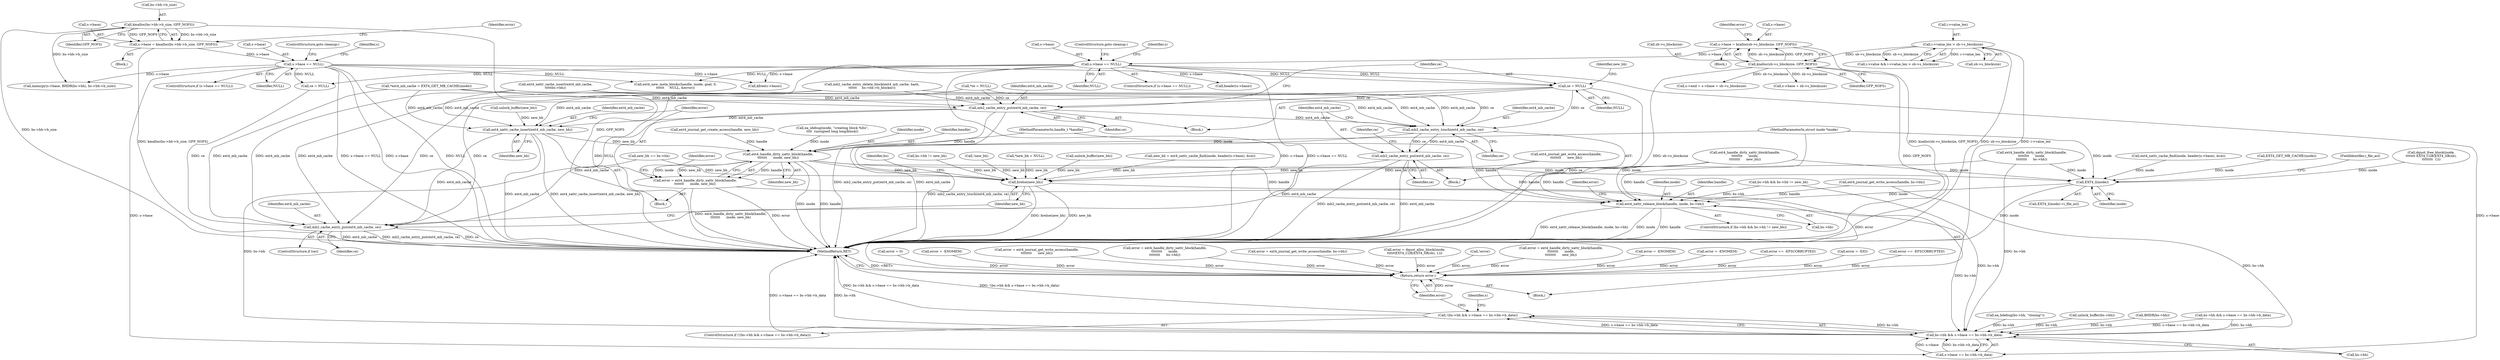 digraph "0_linux_82939d7999dfc1f1998c4b1c12e2f19edbdff272_3@pointer" {
"1000563" [label="(Call,ce = NULL)"];
"1000393" [label="(Call,s->base == NULL)"];
"1000379" [label="(Call,s->base = kzalloc(sb->s_blocksize, GFP_NOFS))"];
"1000383" [label="(Call,kzalloc(sb->s_blocksize, GFP_NOFS))"];
"1000153" [label="(Call,i->value_len > sb->s_blocksize)"];
"1000315" [label="(Call,s->base == NULL)"];
"1000299" [label="(Call,s->base = kmalloc(bs->bh->b_size, GFP_NOFS))"];
"1000303" [label="(Call,kmalloc(bs->bh->b_size, GFP_NOFS))"];
"1000560" [label="(Call,mb2_cache_entry_put(ext4_mb_cache, ce))"];
"1000596" [label="(Call,mb2_cache_entry_touch(ext4_mb_cache, ce))"];
"1000599" [label="(Call,mb2_cache_entry_put(ext4_mb_cache, ce))"];
"1000782" [label="(Call,mb2_cache_entry_put(ext4_mb_cache, ce))"];
"1000737" [label="(Call,ext4_xattr_cache_insert(ext4_mb_cache, new_bh))"];
"1000742" [label="(Call,ext4_handle_dirty_xattr_block(handle,\n\t\t\t\t\t\t\t      inode, new_bh))"];
"1000740" [label="(Call,error = ext4_handle_dirty_xattr_block(handle,\n\t\t\t\t\t\t\t      inode, new_bh))"];
"1000806" [label="(Return,return error;)"];
"1000751" [label="(Call,EXT4_I(inode))"];
"1000770" [label="(Call,ext4_xattr_release_block(handle, inode, bs->bh))"];
"1000789" [label="(Call,bs->bh && s->base == bs->bh->b_data)"];
"1000788" [label="(Call,!(bs->bh && s->base == bs->bh->b_data))"];
"1000785" [label="(Call,brelse(new_bh))"];
"1000600" [label="(Identifier,ext4_mb_cache)"];
"1000739" [label="(Identifier,new_bh)"];
"1000791" [label="(Identifier,bs)"];
"1000765" [label="(Call,bs->bh != new_bh)"];
"1000744" [label="(Identifier,inode)"];
"1000315" [label="(Call,s->base == NULL)"];
"1000316" [label="(Call,s->base)"];
"1000387" [label="(Identifier,GFP_NOFS)"];
"1000785" [label="(Call,brelse(new_bh))"];
"1000465" [label="(Call,error == -EFSCORRUPTED)"];
"1000294" [label="(Call,ea_bdebug(bs->bh, \"cloning\"))"];
"1000320" [label="(ControlStructure,goto cleanup;)"];
"1000562" [label="(Identifier,ce)"];
"1000397" [label="(Identifier,NULL)"];
"1000509" [label="(Call,new_bh == bs->bh)"];
"1000793" [label="(Call,s->base == bs->bh->b_data)"];
"1000497" [label="(Call,ext4_xattr_cache_find(inode, header(s->base), &ce))"];
"1000782" [label="(Call,mb2_cache_entry_put(ext4_mb_cache, ce))"];
"1000788" [label="(Call,!(bs->bh && s->base == bs->bh->b_data))"];
"1000770" [label="(Call,ext4_xattr_release_block(handle, inode, bs->bh))"];
"1000535" [label="(Call,ext4_journal_get_write_access(handle,\n\t\t\t\t\t\t\t\t      new_bh))"];
"1000602" [label="(Call,ce = NULL)"];
"1000784" [label="(Identifier,ce)"];
"1000807" [label="(Identifier,error)"];
"1000392" [label="(ControlStructure,if (s->base == NULL))"];
"1000690" [label="(Call,!new_bh)"];
"1000384" [label="(Call,sb->s_blocksize)"];
"1000718" [label="(Call,error = -EIO)"];
"1000114" [label="(MethodParameterIn,struct inode *inode)"];
"1000743" [label="(Identifier,handle)"];
"1000157" [label="(Call,sb->s_blocksize)"];
"1000741" [label="(Identifier,error)"];
"1000300" [label="(Call,s->base)"];
"1000154" [label="(Call,i->value_len)"];
"1000254" [label="(Call,error == -EFSCORRUPTED)"];
"1000751" [label="(Call,EXT4_I(inode))"];
"1000783" [label="(Identifier,ext4_mb_cache)"];
"1000735" [label="(Call,unlock_buffer(new_bh))"];
"1000773" [label="(Call,bs->bh)"];
"1000589" [label="(Call,ext4_handle_dirty_xattr_block(handle,\n\t\t\t\t\t\t\t\t      inode,\n\t\t\t\t\t\t\t\t      new_bh))"];
"1000401" [label="(Call,header(s->base))"];
"1000321" [label="(Call,memcpy(s->base, BHDR(bs->bh), bs->bh->b_size))"];
"1000565" [label="(Identifier,NULL)"];
"1000747" [label="(Identifier,error)"];
"1000657" [label="(Call,ext4_new_meta_blocks(handle, inode, goal, 0,\n\t\t\t\t\t\t     NULL, &error))"];
"1000789" [label="(Call,bs->bh && s->base == bs->bh->b_data)"];
"1000561" [label="(Identifier,ext4_mb_cache)"];
"1000599" [label="(Call,mb2_cache_entry_put(ext4_mb_cache, ce))"];
"1000761" [label="(Call,bs->bh && bs->bh != new_bh)"];
"1000113" [label="(MethodParameterIn,handle_t *handle)"];
"1000737" [label="(Call,ext4_xattr_cache_insert(ext4_mb_cache, new_bh))"];
"1000323" [label="(Identifier,s)"];
"1000560" [label="(Call,mb2_cache_entry_put(ext4_mb_cache, ce))"];
"1000299" [label="(Call,s->base = kmalloc(bs->bh->b_size, GFP_NOFS))"];
"1000806" [label="(Return,return error;)"];
"1000383" [label="(Call,kzalloc(sb->s_blocksize, GFP_NOFS))"];
"1000776" [label="(Call,error = 0)"];
"1000153" [label="(Call,i->value_len > sb->s_blocksize)"];
"1000802" [label="(Call,kfree(s->base))"];
"1000745" [label="(Identifier,new_bh)"];
"1000597" [label="(Identifier,ext4_mb_cache)"];
"1000146" [label="(Call,EXT4_GET_MB_CACHE(inode))"];
"1000786" [label="(Identifier,new_bh)"];
"1000567" [label="(Identifier,new_bh)"];
"1000393" [label="(Call,s->base == NULL)"];
"1000710" [label="(Call,ext4_journal_get_create_access(handle, new_bh))"];
"1000601" [label="(Identifier,ce)"];
"1000780" [label="(ControlStructure,if (ce))"];
"1000787" [label="(ControlStructure,if (!(bs->bh && s->base == bs->bh->b_data)))"];
"1000314" [label="(ControlStructure,if (s->base == NULL))"];
"1000677" [label="(Call,ea_idebug(inode, \"creating block %llu\",\n\t\t\t\t  (unsigned long long)block))"];
"1000753" [label="(FieldIdentifier,i_file_acl)"];
"1000693" [label="(Call,error = -ENOMEM)"];
"1000379" [label="(Call,s->base = kzalloc(sb->s_blocksize, GFP_NOFS))"];
"1000738" [label="(Identifier,ext4_mb_cache)"];
"1000552" [label="(Call,dquot_free_block(inode,\n\t\t\t\t\t\t\t EXT4_C2B(EXT4_SB(sb),\n\t\t\t\t\t\t\t\t  1)))"];
"1000533" [label="(Call,error = ext4_journal_get_write_access(handle,\n\t\t\t\t\t\t\t\t      new_bh))"];
"1000249" [label="(Call,unlock_buffer(bs->bh))"];
"1000325" [label="(Call,BHDR(bs->bh))"];
"1000389" [label="(Identifier,error)"];
"1000750" [label="(Call,EXT4_I(inode)->i_file_acl)"];
"1000825" [label="(MethodReturn,RET)"];
"1000549" [label="(Block,)"];
"1000563" [label="(Call,ce = NULL)"];
"1000262" [label="(Call,error = ext4_handle_dirty_xattr_block(handle,\n\t\t\t\t\t\t\t\t      inode,\n\t\t\t\t\t\t\t\t      bs->bh))"];
"1000740" [label="(Call,error = ext4_handle_dirty_xattr_block(handle,\n\t\t\t\t\t\t\t      inode, new_bh))"];
"1000244" [label="(Call,ext4_xattr_cache_insert(ext4_mb_cache,\n\t\t\t\t\tbs->bh))"];
"1000125" [label="(Call,*new_bh = NULL)"];
"1000173" [label="(Call,error = ext4_journal_get_write_access(handle, bs->bh))"];
"1000752" [label="(Identifier,inode)"];
"1000716" [label="(Call,unlock_buffer(new_bh))"];
"1000634" [label="(Block,)"];
"1000777" [label="(Identifier,error)"];
"1000507" [label="(Block,)"];
"1000319" [label="(Identifier,NULL)"];
"1000564" [label="(Identifier,ce)"];
"1000495" [label="(Call,new_bh = ext4_xattr_cache_find(inode, header(s->base), &ce))"];
"1000519" [label="(Call,error = dquot_alloc_block(inode,\n\t\t\t\t\t\tEXT4_C2B(EXT4_SB(sb), 1)))"];
"1000403" [label="(Identifier,s)"];
"1000598" [label="(Identifier,ce)"];
"1000260" [label="(Call,!error)"];
"1000448" [label="(Call,s->end = s->base + sb->s_blocksize)"];
"1000587" [label="(Call,error = ext4_handle_dirty_xattr_block(handle,\n\t\t\t\t\t\t\t\t      inode,\n\t\t\t\t\t\t\t\t      new_bh))"];
"1000309" [label="(Identifier,GFP_NOFS)"];
"1000380" [label="(Call,s->base)"];
"1000175" [label="(Call,ext4_journal_get_write_access(handle, bs->bh))"];
"1000208" [label="(Call,mb2_cache_entry_delete_block(ext4_mb_cache, hash,\n\t\t\t\t\t\t     bs->bh->b_blocknr))"];
"1000772" [label="(Identifier,inode)"];
"1000275" [label="(Block,)"];
"1000149" [label="(Call,i->value && i->value_len > sb->s_blocksize)"];
"1000603" [label="(Identifier,ce)"];
"1000117" [label="(Block,)"];
"1000394" [label="(Call,s->base)"];
"1000804" [label="(Identifier,s)"];
"1000398" [label="(ControlStructure,goto cleanup;)"];
"1000311" [label="(Identifier,error)"];
"1000378" [label="(Block,)"];
"1000607" [label="(Call,bs->bh && s->base == bs->bh->b_data)"];
"1000388" [label="(Call,error = -ENOMEM)"];
"1000144" [label="(Call,*ext4_mb_cache = EXT4_GET_MB_CACHE(inode))"];
"1000790" [label="(Call,bs->bh)"];
"1000596" [label="(Call,mb2_cache_entry_touch(ext4_mb_cache, ce))"];
"1000264" [label="(Call,ext4_handle_dirty_xattr_block(handle,\n\t\t\t\t\t\t\t\t      inode,\n\t\t\t\t\t\t\t\t      bs->bh))"];
"1000760" [label="(ControlStructure,if (bs->bh && bs->bh != new_bh))"];
"1000310" [label="(Call,error = -ENOMEM)"];
"1000303" [label="(Call,kmalloc(bs->bh->b_size, GFP_NOFS))"];
"1000304" [label="(Call,bs->bh->b_size)"];
"1000742" [label="(Call,ext4_handle_dirty_xattr_block(handle,\n\t\t\t\t\t\t\t      inode, new_bh))"];
"1000136" [label="(Call,*ce = NULL)"];
"1000771" [label="(Identifier,handle)"];
"1000452" [label="(Call,s->base + sb->s_blocksize)"];
"1000563" -> "1000549"  [label="AST: "];
"1000563" -> "1000565"  [label="CFG: "];
"1000564" -> "1000563"  [label="AST: "];
"1000565" -> "1000563"  [label="AST: "];
"1000567" -> "1000563"  [label="CFG: "];
"1000563" -> "1000825"  [label="DDG: ce"];
"1000563" -> "1000560"  [label="DDG: ce"];
"1000393" -> "1000563"  [label="DDG: NULL"];
"1000315" -> "1000563"  [label="DDG: NULL"];
"1000563" -> "1000596"  [label="DDG: ce"];
"1000563" -> "1000782"  [label="DDG: ce"];
"1000393" -> "1000392"  [label="AST: "];
"1000393" -> "1000397"  [label="CFG: "];
"1000394" -> "1000393"  [label="AST: "];
"1000397" -> "1000393"  [label="AST: "];
"1000398" -> "1000393"  [label="CFG: "];
"1000403" -> "1000393"  [label="CFG: "];
"1000393" -> "1000825"  [label="DDG: NULL"];
"1000393" -> "1000825"  [label="DDG: s->base"];
"1000393" -> "1000825"  [label="DDG: s->base == NULL"];
"1000379" -> "1000393"  [label="DDG: s->base"];
"1000393" -> "1000401"  [label="DDG: s->base"];
"1000393" -> "1000602"  [label="DDG: NULL"];
"1000393" -> "1000657"  [label="DDG: NULL"];
"1000393" -> "1000793"  [label="DDG: s->base"];
"1000393" -> "1000802"  [label="DDG: s->base"];
"1000379" -> "1000378"  [label="AST: "];
"1000379" -> "1000383"  [label="CFG: "];
"1000380" -> "1000379"  [label="AST: "];
"1000383" -> "1000379"  [label="AST: "];
"1000389" -> "1000379"  [label="CFG: "];
"1000379" -> "1000825"  [label="DDG: kzalloc(sb->s_blocksize, GFP_NOFS)"];
"1000383" -> "1000379"  [label="DDG: sb->s_blocksize"];
"1000383" -> "1000379"  [label="DDG: GFP_NOFS"];
"1000383" -> "1000387"  [label="CFG: "];
"1000384" -> "1000383"  [label="AST: "];
"1000387" -> "1000383"  [label="AST: "];
"1000383" -> "1000825"  [label="DDG: sb->s_blocksize"];
"1000383" -> "1000825"  [label="DDG: GFP_NOFS"];
"1000153" -> "1000383"  [label="DDG: sb->s_blocksize"];
"1000383" -> "1000448"  [label="DDG: sb->s_blocksize"];
"1000383" -> "1000452"  [label="DDG: sb->s_blocksize"];
"1000153" -> "1000149"  [label="AST: "];
"1000153" -> "1000157"  [label="CFG: "];
"1000154" -> "1000153"  [label="AST: "];
"1000157" -> "1000153"  [label="AST: "];
"1000149" -> "1000153"  [label="CFG: "];
"1000153" -> "1000825"  [label="DDG: sb->s_blocksize"];
"1000153" -> "1000825"  [label="DDG: i->value_len"];
"1000153" -> "1000149"  [label="DDG: i->value_len"];
"1000153" -> "1000149"  [label="DDG: sb->s_blocksize"];
"1000315" -> "1000314"  [label="AST: "];
"1000315" -> "1000319"  [label="CFG: "];
"1000316" -> "1000315"  [label="AST: "];
"1000319" -> "1000315"  [label="AST: "];
"1000320" -> "1000315"  [label="CFG: "];
"1000323" -> "1000315"  [label="CFG: "];
"1000315" -> "1000825"  [label="DDG: s->base == NULL"];
"1000315" -> "1000825"  [label="DDG: s->base"];
"1000315" -> "1000825"  [label="DDG: NULL"];
"1000299" -> "1000315"  [label="DDG: s->base"];
"1000315" -> "1000321"  [label="DDG: s->base"];
"1000315" -> "1000602"  [label="DDG: NULL"];
"1000315" -> "1000657"  [label="DDG: NULL"];
"1000315" -> "1000793"  [label="DDG: s->base"];
"1000315" -> "1000802"  [label="DDG: s->base"];
"1000299" -> "1000275"  [label="AST: "];
"1000299" -> "1000303"  [label="CFG: "];
"1000300" -> "1000299"  [label="AST: "];
"1000303" -> "1000299"  [label="AST: "];
"1000311" -> "1000299"  [label="CFG: "];
"1000299" -> "1000825"  [label="DDG: kmalloc(bs->bh->b_size, GFP_NOFS)"];
"1000303" -> "1000299"  [label="DDG: bs->bh->b_size"];
"1000303" -> "1000299"  [label="DDG: GFP_NOFS"];
"1000303" -> "1000309"  [label="CFG: "];
"1000304" -> "1000303"  [label="AST: "];
"1000309" -> "1000303"  [label="AST: "];
"1000303" -> "1000825"  [label="DDG: GFP_NOFS"];
"1000303" -> "1000825"  [label="DDG: bs->bh->b_size"];
"1000303" -> "1000321"  [label="DDG: bs->bh->b_size"];
"1000560" -> "1000549"  [label="AST: "];
"1000560" -> "1000562"  [label="CFG: "];
"1000561" -> "1000560"  [label="AST: "];
"1000562" -> "1000560"  [label="AST: "];
"1000564" -> "1000560"  [label="CFG: "];
"1000560" -> "1000825"  [label="DDG: mb2_cache_entry_put(ext4_mb_cache, ce)"];
"1000560" -> "1000825"  [label="DDG: ext4_mb_cache"];
"1000208" -> "1000560"  [label="DDG: ext4_mb_cache"];
"1000144" -> "1000560"  [label="DDG: ext4_mb_cache"];
"1000244" -> "1000560"  [label="DDG: ext4_mb_cache"];
"1000136" -> "1000560"  [label="DDG: ce"];
"1000560" -> "1000596"  [label="DDG: ext4_mb_cache"];
"1000560" -> "1000737"  [label="DDG: ext4_mb_cache"];
"1000560" -> "1000782"  [label="DDG: ext4_mb_cache"];
"1000596" -> "1000507"  [label="AST: "];
"1000596" -> "1000598"  [label="CFG: "];
"1000597" -> "1000596"  [label="AST: "];
"1000598" -> "1000596"  [label="AST: "];
"1000600" -> "1000596"  [label="CFG: "];
"1000596" -> "1000825"  [label="DDG: mb2_cache_entry_touch(ext4_mb_cache, ce)"];
"1000208" -> "1000596"  [label="DDG: ext4_mb_cache"];
"1000144" -> "1000596"  [label="DDG: ext4_mb_cache"];
"1000244" -> "1000596"  [label="DDG: ext4_mb_cache"];
"1000136" -> "1000596"  [label="DDG: ce"];
"1000596" -> "1000599"  [label="DDG: ext4_mb_cache"];
"1000596" -> "1000599"  [label="DDG: ce"];
"1000599" -> "1000507"  [label="AST: "];
"1000599" -> "1000601"  [label="CFG: "];
"1000600" -> "1000599"  [label="AST: "];
"1000601" -> "1000599"  [label="AST: "];
"1000603" -> "1000599"  [label="CFG: "];
"1000599" -> "1000825"  [label="DDG: mb2_cache_entry_put(ext4_mb_cache, ce)"];
"1000599" -> "1000825"  [label="DDG: ext4_mb_cache"];
"1000599" -> "1000782"  [label="DDG: ext4_mb_cache"];
"1000782" -> "1000780"  [label="AST: "];
"1000782" -> "1000784"  [label="CFG: "];
"1000783" -> "1000782"  [label="AST: "];
"1000784" -> "1000782"  [label="AST: "];
"1000786" -> "1000782"  [label="CFG: "];
"1000782" -> "1000825"  [label="DDG: ext4_mb_cache"];
"1000782" -> "1000825"  [label="DDG: mb2_cache_entry_put(ext4_mb_cache, ce)"];
"1000782" -> "1000825"  [label="DDG: ce"];
"1000208" -> "1000782"  [label="DDG: ext4_mb_cache"];
"1000737" -> "1000782"  [label="DDG: ext4_mb_cache"];
"1000144" -> "1000782"  [label="DDG: ext4_mb_cache"];
"1000244" -> "1000782"  [label="DDG: ext4_mb_cache"];
"1000602" -> "1000782"  [label="DDG: ce"];
"1000136" -> "1000782"  [label="DDG: ce"];
"1000737" -> "1000634"  [label="AST: "];
"1000737" -> "1000739"  [label="CFG: "];
"1000738" -> "1000737"  [label="AST: "];
"1000739" -> "1000737"  [label="AST: "];
"1000741" -> "1000737"  [label="CFG: "];
"1000737" -> "1000825"  [label="DDG: ext4_mb_cache"];
"1000737" -> "1000825"  [label="DDG: ext4_xattr_cache_insert(ext4_mb_cache, new_bh)"];
"1000208" -> "1000737"  [label="DDG: ext4_mb_cache"];
"1000144" -> "1000737"  [label="DDG: ext4_mb_cache"];
"1000244" -> "1000737"  [label="DDG: ext4_mb_cache"];
"1000735" -> "1000737"  [label="DDG: new_bh"];
"1000737" -> "1000742"  [label="DDG: new_bh"];
"1000742" -> "1000740"  [label="AST: "];
"1000742" -> "1000745"  [label="CFG: "];
"1000743" -> "1000742"  [label="AST: "];
"1000744" -> "1000742"  [label="AST: "];
"1000745" -> "1000742"  [label="AST: "];
"1000740" -> "1000742"  [label="CFG: "];
"1000742" -> "1000825"  [label="DDG: inode"];
"1000742" -> "1000825"  [label="DDG: handle"];
"1000742" -> "1000740"  [label="DDG: handle"];
"1000742" -> "1000740"  [label="DDG: inode"];
"1000742" -> "1000740"  [label="DDG: new_bh"];
"1000710" -> "1000742"  [label="DDG: handle"];
"1000113" -> "1000742"  [label="DDG: handle"];
"1000677" -> "1000742"  [label="DDG: inode"];
"1000114" -> "1000742"  [label="DDG: inode"];
"1000742" -> "1000751"  [label="DDG: inode"];
"1000742" -> "1000770"  [label="DDG: handle"];
"1000742" -> "1000785"  [label="DDG: new_bh"];
"1000740" -> "1000634"  [label="AST: "];
"1000741" -> "1000740"  [label="AST: "];
"1000747" -> "1000740"  [label="CFG: "];
"1000740" -> "1000825"  [label="DDG: ext4_handle_dirty_xattr_block(handle,\n\t\t\t\t\t\t\t      inode, new_bh)"];
"1000740" -> "1000825"  [label="DDG: error"];
"1000740" -> "1000806"  [label="DDG: error"];
"1000806" -> "1000117"  [label="AST: "];
"1000806" -> "1000807"  [label="CFG: "];
"1000807" -> "1000806"  [label="AST: "];
"1000825" -> "1000806"  [label="CFG: "];
"1000806" -> "1000825"  [label="DDG: <RET>"];
"1000807" -> "1000806"  [label="DDG: error"];
"1000254" -> "1000806"  [label="DDG: error"];
"1000310" -> "1000806"  [label="DDG: error"];
"1000587" -> "1000806"  [label="DDG: error"];
"1000776" -> "1000806"  [label="DDG: error"];
"1000262" -> "1000806"  [label="DDG: error"];
"1000718" -> "1000806"  [label="DDG: error"];
"1000693" -> "1000806"  [label="DDG: error"];
"1000260" -> "1000806"  [label="DDG: error"];
"1000173" -> "1000806"  [label="DDG: error"];
"1000465" -> "1000806"  [label="DDG: error"];
"1000519" -> "1000806"  [label="DDG: error"];
"1000388" -> "1000806"  [label="DDG: error"];
"1000533" -> "1000806"  [label="DDG: error"];
"1000751" -> "1000750"  [label="AST: "];
"1000751" -> "1000752"  [label="CFG: "];
"1000752" -> "1000751"  [label="AST: "];
"1000753" -> "1000751"  [label="CFG: "];
"1000751" -> "1000825"  [label="DDG: inode"];
"1000552" -> "1000751"  [label="DDG: inode"];
"1000497" -> "1000751"  [label="DDG: inode"];
"1000589" -> "1000751"  [label="DDG: inode"];
"1000264" -> "1000751"  [label="DDG: inode"];
"1000146" -> "1000751"  [label="DDG: inode"];
"1000114" -> "1000751"  [label="DDG: inode"];
"1000751" -> "1000770"  [label="DDG: inode"];
"1000770" -> "1000760"  [label="AST: "];
"1000770" -> "1000773"  [label="CFG: "];
"1000771" -> "1000770"  [label="AST: "];
"1000772" -> "1000770"  [label="AST: "];
"1000773" -> "1000770"  [label="AST: "];
"1000777" -> "1000770"  [label="CFG: "];
"1000770" -> "1000825"  [label="DDG: ext4_xattr_release_block(handle, inode, bs->bh)"];
"1000770" -> "1000825"  [label="DDG: inode"];
"1000770" -> "1000825"  [label="DDG: handle"];
"1000589" -> "1000770"  [label="DDG: handle"];
"1000264" -> "1000770"  [label="DDG: handle"];
"1000535" -> "1000770"  [label="DDG: handle"];
"1000175" -> "1000770"  [label="DDG: handle"];
"1000113" -> "1000770"  [label="DDG: handle"];
"1000114" -> "1000770"  [label="DDG: inode"];
"1000761" -> "1000770"  [label="DDG: bs->bh"];
"1000770" -> "1000789"  [label="DDG: bs->bh"];
"1000789" -> "1000788"  [label="AST: "];
"1000789" -> "1000790"  [label="CFG: "];
"1000789" -> "1000793"  [label="CFG: "];
"1000790" -> "1000789"  [label="AST: "];
"1000793" -> "1000789"  [label="AST: "];
"1000788" -> "1000789"  [label="CFG: "];
"1000789" -> "1000825"  [label="DDG: s->base == bs->bh->b_data"];
"1000789" -> "1000825"  [label="DDG: bs->bh"];
"1000789" -> "1000788"  [label="DDG: bs->bh"];
"1000789" -> "1000788"  [label="DDG: s->base == bs->bh->b_data"];
"1000325" -> "1000789"  [label="DDG: bs->bh"];
"1000761" -> "1000789"  [label="DDG: bs->bh"];
"1000509" -> "1000789"  [label="DDG: bs->bh"];
"1000294" -> "1000789"  [label="DDG: bs->bh"];
"1000175" -> "1000789"  [label="DDG: bs->bh"];
"1000249" -> "1000789"  [label="DDG: bs->bh"];
"1000607" -> "1000789"  [label="DDG: bs->bh"];
"1000607" -> "1000789"  [label="DDG: s->base == bs->bh->b_data"];
"1000264" -> "1000789"  [label="DDG: bs->bh"];
"1000793" -> "1000789"  [label="DDG: s->base"];
"1000793" -> "1000789"  [label="DDG: bs->bh->b_data"];
"1000788" -> "1000787"  [label="AST: "];
"1000804" -> "1000788"  [label="CFG: "];
"1000807" -> "1000788"  [label="CFG: "];
"1000788" -> "1000825"  [label="DDG: bs->bh && s->base == bs->bh->b_data"];
"1000788" -> "1000825"  [label="DDG: !(bs->bh && s->base == bs->bh->b_data)"];
"1000785" -> "1000117"  [label="AST: "];
"1000785" -> "1000786"  [label="CFG: "];
"1000786" -> "1000785"  [label="AST: "];
"1000791" -> "1000785"  [label="CFG: "];
"1000785" -> "1000825"  [label="DDG: brelse(new_bh)"];
"1000785" -> "1000825"  [label="DDG: new_bh"];
"1000125" -> "1000785"  [label="DDG: new_bh"];
"1000495" -> "1000785"  [label="DDG: new_bh"];
"1000765" -> "1000785"  [label="DDG: new_bh"];
"1000509" -> "1000785"  [label="DDG: new_bh"];
"1000535" -> "1000785"  [label="DDG: new_bh"];
"1000690" -> "1000785"  [label="DDG: new_bh"];
"1000716" -> "1000785"  [label="DDG: new_bh"];
"1000589" -> "1000785"  [label="DDG: new_bh"];
}

